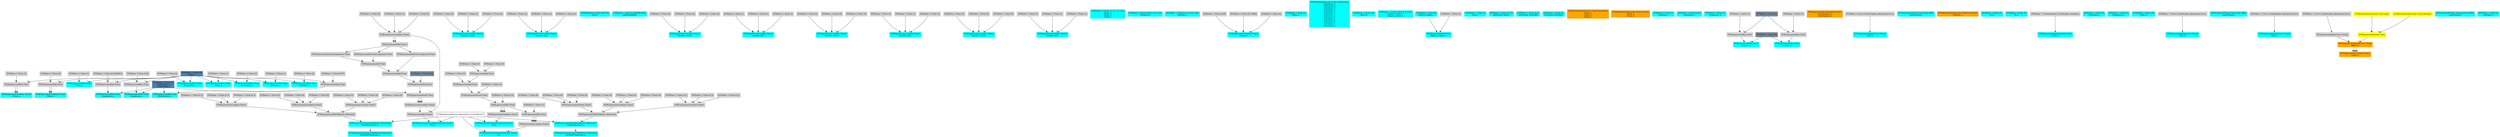 digraph G {
node0 [shape="box" color="cyan" style="filled" label="VFXExpressionCombine Float2
Count_a"]
node1 [shape="box" color="lightgray" style="filled" label="VFXExpressionMax Float"]
node2 [shape="box" color="lightgray" style="filled" label="VFXValue`1 Float (1)"]
node3 [shape="box" color="steelblue" style="filled" label="VFXValue`1 Float (0)
radius_c"]
node4 [shape="box" color="cyan" style="filled" label="VFXExpressionCombine Float2
Delay_a"]
node5 [shape="box" color="lightgray" style="filled" label="VFXExpressionMax Float"]
node6 [shape="box" color="lightgray" style="filled" label="VFXValue`1 Float (0)"]
node7 [shape="box" color="cyan" style="filled" label="VFXExpressionCombine Float3
bounds_center"]
node8 [shape="box" color="lightgray" style="filled" label="VFXValue`1 Float (0)"]
node9 [shape="box" color="lightgray" style="filled" label="VFXValue`1 Float (1)"]
node10 [shape="box" color="lightgray" style="filled" label="VFXValue`1 Float (0)"]
node11 [shape="box" color="cyan" style="filled" label="VFXExpressionCombine Float3
bounds_size"]
node12 [shape="box" color="lightgray" style="filled" label="VFXValue`1 Float (2)"]
node13 [shape="box" color="lightgray" style="filled" label="VFXValue`1 Float (3)"]
node14 [shape="box" color="lightgray" style="filled" label="VFXValue`1 Float (2)"]
node15 [shape="box" color="cyan" style="filled" label="VFXMeshValue Mesh (48770)
mesh"]
node16 [shape="box" color="cyan" style="filled" label="VFXValue`1 Uint32 (4294967295)
subMeshMask"]
node17 [shape="box" color="cyan" style="filled" label="VFXExpressionCombine Float3
bounds_center"]
node18 [shape="box" color="lightgray" style="filled" label="VFXValue`1 Float (0)"]
node19 [shape="box" color="lightgray" style="filled" label="VFXValue`1 Float (0)"]
node20 [shape="box" color="lightgray" style="filled" label="VFXValue`1 Float (0)"]
node21 [shape="box" color="cyan" style="filled" label="VFXExpressionCombine Float3
bounds_size"]
node22 [shape="box" color="lightgray" style="filled" label="VFXValue`1 Float (1)"]
node23 [shape="box" color="lightgray" style="filled" label="VFXValue`1 Float (1)"]
node24 [shape="box" color="lightgray" style="filled" label="VFXValue`1 Float (1)"]
node25 [shape="box" color="cyan" style="filled" label="VFXExpressionCombine Float3
bounds_center"]
node26 [shape="box" color="lightgray" style="filled" label="VFXValue`1 Float (0)"]
node27 [shape="box" color="lightgray" style="filled" label="VFXValue`1 Float (0)"]
node28 [shape="box" color="lightgray" style="filled" label="VFXValue`1 Float (0)"]
node29 [shape="box" color="cyan" style="filled" label="VFXExpressionCombine Float3
bounds_size"]
node30 [shape="box" color="lightgray" style="filled" label="VFXValue`1 Float (1)"]
node31 [shape="box" color="lightgray" style="filled" label="VFXValue`1 Float (1)"]
node32 [shape="box" color="lightgray" style="filled" label="VFXValue`1 Float (1)"]
node33 [shape="box" color="cyan" style="filled" label="VFXExpressionCombine Float3
bounds_center"]
node34 [shape="box" color="lightgray" style="filled" label="VFXValue`1 Float (0)"]
node35 [shape="box" color="lightgray" style="filled" label="VFXValue`1 Float (0)"]
node36 [shape="box" color="lightgray" style="filled" label="VFXValue`1 Float (0)"]
node37 [shape="box" color="cyan" style="filled" label="VFXExpressionCombine Float3
bounds_size"]
node38 [shape="box" color="lightgray" style="filled" label="VFXValue`1 Float (1)"]
node39 [shape="box" color="lightgray" style="filled" label="VFXValue`1 Float (1)"]
node40 [shape="box" color="lightgray" style="filled" label="VFXValue`1 Float (1)"]
node41 [shape="box" color="cyan" style="filled" label="VFXValue`1 Float3 ((1.0, 1.0, 1.0))
Scale_a
Scale_a
Scale_c"]
node42 [shape="box" color="cyan" style="filled" label="VFXValue`1 Float3 ((0.0, 0.0, 0.0))
Position_b"]
node43 [shape="box" color="cyan" style="filled" label="VFXValue`1 Float3 ((1.0, 0.0, 0.0))
Velocity_c"]
node44 [shape="box" color="cyan" style="filled" label="VFXExpressionCombine Float3
Color_d"]
node45 [shape="box" color="lightgray" style="filled" label="VFXValue`1 Float (128)"]
node46 [shape="box" color="lightgray" style="filled" label="VFXValue`1 Float (61.5898)"]
node47 [shape="box" color="lightgray" style="filled" label="VFXValue`1 Float (0)"]
node48 [shape="box" color="cyan" style="filled" label="VFXValue`1 Float (1)
Rate_a"]
node49 [shape="box" color="cyan" style="filled" label="VFXBuiltInExpression Float (DeltaTime)
deltaTime_a
deltaTime_b
deltaTime_d
deltaTime_a
deltaTime_b
deltaTime_c
deltaTime_a
deltaTime_b
deltaTime_c
deltaTime_d
deltaTime_e
deltaTime_a"]
node50 [shape="box" color="cyan" style="filled" label="VFXValue`1 Float (25)
Rate_b"]
node51 [shape="box" color="cyan" style="filled" label="VFXValue`1 Float3 ((0.0, 0.0, 0.0))
Sphere_center_c
Sphere_center_c"]
node52 [shape="box" color="cyan" style="filled" label="VFXValue`1 Float (0)
Sphere_radius_c"]
node53 [shape="box" color="steelblue" style="filled" label="VFXValue`1 Float (1)
colliderSign_c
colliderSign_c"]
node54 [shape="box" color="cyan" style="filled" label="VFXExpressionTransformDirection Float3
Up_b"]
node55 [shape="box" label="VFXBuiltInExpression Matrix4x4 (LocalToWorld)"]
node56 [shape="box" color="lightgray" style="filled" label="VFXExpressionMul Float3"]
node57 [shape="box" color="lightgray" style="filled" label="VFXExpressionCombine Float3"]
node58 [shape="box" color="lightgray" style="filled" label="VFXValue`1 Float (0)"]
node59 [shape="box" color="lightgray" style="filled" label="VFXValue`1 Float (1)"]
node60 [shape="box" color="lightgray" style="filled" label="VFXValue`1 Float (0)"]
node61 [shape="box" color="lightgray" style="filled" label="VFXExpressionCombine Float3"]
node62 [shape="box" color="lightgray" style="filled" label="VFXExpressionDivide Float"]
node63 [shape="box" color="lightgray" style="filled" label="VFXExpressionPow Float"]
node64 [shape="box" color="lightgray" style="filled" label="VFXExpressionAdd Float"]
node65 [shape="box" color="lightgray" style="filled" label="VFXExpressionAdd Float"]
node66 [shape="box" color="lightgray" style="filled" label="VFXExpressionExtractComponent Float"]
node67 [shape="box" color="lightgray" style="filled" label="VFXExpressionMul Float3"]
node68 [shape="box" color="lightgray" style="filled" label="VFXExpressionExtractComponent Float"]
node69 [shape="box" color="lightgray" style="filled" label="VFXExpressionExtractComponent Float"]
node70 [shape="box" color="lightslategray" style="filled" label="VFXValue`1 Float (0.5)"]
node71 [shape="box" color="cyan" style="filled" label="VFXValue`1 Float (1)
Size_c"]
node72 [shape="box" color="cyan" style="filled" label="VFXValue`1 Float (0.75)
Distortion_Speed"]
node73 [shape="box" color="cyan" style="filled" label="VFXValue`1 Float (0.2)
Distortion_Strength"]
node74 [shape="box" color="cyan" style="filled" label="VFXValue`1 Float (5)
Emission_Strength"]
node75 [shape="box" color="orange" style="filled" label="VFXAttributeExpression Float3 (position)
Value_a
Value_a
Value_a"]
node76 [shape="box" color="orange" style="filled" label="VFXAttributeExpression Float3 (color)
Value_b
Value_b"]
node77 [shape="box" color="cyan" style="filled" label="VFXValue`1 Float (5)
Lifetime_c"]
node78 [shape="box" color="cyan" style="filled" label="VFXExpressionInverseTRSMatrix Matrix4x4
InvFieldTransform_a"]
node79 [shape="box" color="cyan" style="filled" label="VFXExpressionTransformMatrix Matrix4x4
FieldTransform_a"]
node80 [shape="box" color="lightgray" style="filled" label="VFXExpressionTRSToMatrix Matrix4x4"]
node81 [shape="box" color="lightgray" style="filled" label="VFXExpressionCombine Float3"]
node82 [shape="box" color="lightgray" style="filled" label="VFXValue`1 Float (0)"]
node83 [shape="box" color="lightgray" style="filled" label="VFXValue`1 Float (0)"]
node84 [shape="box" color="lightgray" style="filled" label="VFXValue`1 Float (0)"]
node85 [shape="box" color="lightgray" style="filled" label="VFXExpressionCombine Float3"]
node86 [shape="box" color="lightgray" style="filled" label="VFXValue`1 Float (0)"]
node87 [shape="box" color="lightgray" style="filled" label="VFXValue`1 Float (0)"]
node88 [shape="box" color="lightgray" style="filled" label="VFXValue`1 Float (0)"]
node89 [shape="box" color="lightgray" style="filled" label="VFXExpressionCombine Float3"]
node90 [shape="box" color="lightgray" style="filled" label="VFXValue`1 Float (0.3)"]
node91 [shape="box" color="lightgray" style="filled" label="VFXValue`1 Float (0.3)"]
node92 [shape="box" color="lightgray" style="filled" label="VFXValue`1 Float (0.3)"]
node93 [shape="box" color="cyan" style="filled" label="VFXValue`1 Float (0.05)
Intensity_a"]
node94 [shape="box" color="cyan" style="filled" label="VFXExpressionMax Float
Drag_a"]
node95 [shape="box" color="lightgray" style="filled" label="VFXValue`1 Float (1)"]
node96 [shape="box" color="cyan" style="filled" label="VFXValue`1 Float (1)
frequency_a"]
node97 [shape="box" color="cyan" style="filled" label="VFXExpressionMin Int32
octaves_a"]
node98 [shape="box" color="lightgray" style="filled" label="VFXExpressionMax Int32"]
node99 [shape="box" color="lightgray" style="filled" label="VFXValue`1 Int32 (1)"]
node100 [shape="box" color="lightslategray" style="filled" label="VFXValue`1 Int32 (1)"]
node101 [shape="box" color="lightslategray" style="filled" label="VFXValue`1 Int32 (8)"]
node102 [shape="box" color="cyan" style="filled" label="VFXExpressionMin Float
roughness_a"]
node103 [shape="box" color="lightgray" style="filled" label="VFXExpressionMax Float"]
node104 [shape="box" color="lightgray" style="filled" label="VFXValue`1 Float (0.8)"]
node105 [shape="box" color="cyan" style="filled" label="VFXExpressionMax Float
lacunarity_a"]
node106 [shape="box" color="lightgray" style="filled" label="VFXValue`1 Float (2)"]
node107 [shape="box" color="orange" style="filled" label="VFXExpressionStripTangent Float3
stripTangent_a
stripTangent_a"]
node108 [shape="box" color="cyan" style="filled" label="VFXExpressionBakeCurve Float4
Size_b"]
node109 [shape="box" color="lightgray" style="filled" label="VFXValue`1 Curve (UnityEngine.AnimationCurve)"]
node110 [shape="box" color="cyan" style="filled" label="VFXTexture2DValue Texture2D (906)
mainTexture"]
node111 [shape="box" color="cyan" style="filled" label="VFXExpressionTransformVector Float3
A_b"]
node112 [shape="box" color="lightgray" style="filled" label="VFXExpressionCombine Float3"]
node113 [shape="box" color="lightgray" style="filled" label="VFXExpressionMul Float"]
node114 [shape="box" color="lightgray" style="filled" label="VFXExpressionMul Float"]
node115 [shape="box" color="lightgray" style="filled" label="VFXValue`1 Float (0.5)"]
node116 [shape="box" color="lightgray" style="filled" label="VFXExpressionDivide Float"]
node117 [shape="box" color="lightgray" style="filled" label="VFXExpressionAdd Float"]
node118 [shape="box" color="lightgray" style="filled" label="VFXExpressionAdd Float"]
node119 [shape="box" color="lightgray" style="filled" label="VFXValue`1 Float (0)"]
node120 [shape="box" color="lightgray" style="filled" label="VFXValue`1 Float (0)"]
node121 [shape="box" color="lightgray" style="filled" label="VFXValue`1 Float (0)"]
node122 [shape="box" color="lightgray" style="filled" label="VFXValue`1 Float (3)"]
node123 [shape="box" color="lightgray" style="filled" label="VFXValue`1 Float (-1)"]
node124 [shape="box" color="cyan" style="filled" label="VFXExpressionTransformVector Float3
B_b"]
node125 [shape="box" color="lightgray" style="filled" label="VFXExpressionCombine Float3"]
node126 [shape="box" color="orange" style="filled" label="VFXAttributeExpression Float3 (velocity)
Velocity_c"]
node127 [shape="box" color="cyan" style="filled" label="VFXValue`1 Float (2)
A_d"]
node128 [shape="box" color="cyan" style="filled" label="VFXValue`1 Float (5)
B_d"]
node129 [shape="box" color="cyan" style="filled" label="VFXExpressionBakeGradient Float
Color_e"]
node130 [shape="box" color="lightgray" style="filled" label="VFXValue`1 ColorGradient (UnityEngine.Gradient)"]
node131 [shape="box" color="cyan" style="filled" label="VFXExpressionInverseTRSMatrix Matrix4x4
InvFieldTransform_a"]
node132 [shape="box" color="cyan" style="filled" label="VFXExpressionTransformMatrix Matrix4x4
FieldTransform_a"]
node133 [shape="box" color="lightgray" style="filled" label="VFXExpressionTRSToMatrix Matrix4x4"]
node134 [shape="box" color="lightgray" style="filled" label="VFXExpressionCombine Float3"]
node135 [shape="box" color="lightgray" style="filled" label="VFXValue`1 Float (0)"]
node136 [shape="box" color="lightgray" style="filled" label="VFXValue`1 Float (0)"]
node137 [shape="box" color="lightgray" style="filled" label="VFXValue`1 Float (0)"]
node138 [shape="box" color="lightgray" style="filled" label="VFXExpressionCombine Float3"]
node139 [shape="box" color="lightgray" style="filled" label="VFXValue`1 Float (0)"]
node140 [shape="box" color="lightgray" style="filled" label="VFXValue`1 Float (0)"]
node141 [shape="box" color="lightgray" style="filled" label="VFXValue`1 Float (0)"]
node142 [shape="box" color="lightgray" style="filled" label="VFXExpressionCombine Float3"]
node143 [shape="box" color="lightgray" style="filled" label="VFXValue`1 Float (0.3)"]
node144 [shape="box" color="lightgray" style="filled" label="VFXValue`1 Float (0.3)"]
node145 [shape="box" color="lightgray" style="filled" label="VFXValue`1 Float (0.3)"]
node146 [shape="box" color="cyan" style="filled" label="VFXValue`1 Float (5)
Intensity_a"]
node147 [shape="box" color="cyan" style="filled" label="VFXExpressionMax Float
Drag_a"]
node148 [shape="box" color="lightgray" style="filled" label="VFXValue`1 Float (1)"]
node149 [shape="box" color="cyan" style="filled" label="VFXValue`1 Float (1)
frequency_a"]
node150 [shape="box" color="cyan" style="filled" label="VFXExpressionMin Int32
octaves_a"]
node151 [shape="box" color="lightgray" style="filled" label="VFXExpressionMax Int32"]
node152 [shape="box" color="lightgray" style="filled" label="VFXValue`1 Int32 (3)"]
node153 [shape="box" color="cyan" style="filled" label="VFXExpressionMin Float
roughness_a"]
node154 [shape="box" color="lightgray" style="filled" label="VFXExpressionMax Float"]
node155 [shape="box" color="lightgray" style="filled" label="VFXValue`1 Float (0.8348661)"]
node156 [shape="box" color="cyan" style="filled" label="VFXExpressionMax Float
lacunarity_a"]
node157 [shape="box" color="lightgray" style="filled" label="VFXValue`1 Float (2)"]
node158 [shape="box" color="cyan" style="filled" label="VFXValue`1 Float (30)
Rate_b"]
node159 [shape="box" color="cyan" style="filled" label="VFXExpressionMul Float
Sphere_radius_c"]
node160 [shape="box" color="lightgray" style="filled" label="VFXValue`1 Float (3)"]
node161 [shape="box" color="cyan" style="filled" label="VFXExpressionMax Float
Bounce_c"]
node162 [shape="box" color="lightgray" style="filled" label="VFXValue`1 Float (1)"]
node163 [shape="box" color="cyan" style="filled" label="VFXExpressionMax Float
Friction_c"]
node164 [shape="box" color="lightgray" style="filled" label="VFXValue`1 Float (0)"]
node165 [shape="box" color="cyan" style="filled" label="VFXExpressionMin Float
LifetimeLoss_c"]
node166 [shape="box" color="lightgray" style="filled" label="VFXExpressionMax Float"]
node167 [shape="box" color="lightgray" style="filled" label="VFXValue`1 Float (0.97)"]
node168 [shape="box" color="cyan" style="filled" label="VFXExpressionBakeCurve Float4
Size_b"]
node169 [shape="box" color="lightgray" style="filled" label="VFXValue`1 Curve (UnityEngine.AnimationCurve)"]
node170 [shape="box" color="cyan" style="filled" label="VFXTexture2DValue Texture2D (906)
mainTexture"]
node171 [shape="box" color="cyan" style="filled" label="VFXExpressionBakeCurve Float4
Size_b"]
node172 [shape="box" color="lightgray" style="filled" label="VFXValue`1 Curve (UnityEngine.AnimationCurve)"]
node173 [shape="box" color="orange" style="filled" label="VFXExpressionSampleCurve Float
Alpha_d"]
node174 [shape="box" color="lightgray" style="filled" label="VFXExpressionBakeCurve Float4"]
node175 [shape="box" color="lightgray" style="filled" label="VFXValue`1 Curve (UnityEngine.AnimationCurve)"]
node176 [shape="box" color="yellow" style="filled" label="VFXExpressionDivide Float"]
node177 [shape="box" color="yellow" style="filled" label="VFXAttributeExpression Float (age)"]
node178 [shape="box" color="yellow" style="filled" label="VFXAttributeExpression Float (lifetime)"]
node179 [shape="box" color="orange" style="filled" label="VFXExpressionCombine Float3
Color_e"]
node180 [shape="box" color="cyan" style="filled" label="VFXTexture2DValue Texture2D (21960)
mainTexture"]
node181 [shape="box" color="cyan" style="filled" label="VFXValue`1 Float (2)
Lifetime_c"]
node1 -> node0 [headlabel="0"]
node1 -> node0 [headlabel="1"]
node2 -> node1 [headlabel="0"]
node3 -> node1 [headlabel="1"]
node5 -> node4 [headlabel="0"]
node5 -> node4 [headlabel="1"]
node6 -> node5 [headlabel="0"]
node3 -> node5 [headlabel="1"]
node8 -> node7 [headlabel="0"]
node9 -> node7 [headlabel="1"]
node10 -> node7 [headlabel="2"]
node12 -> node11 [headlabel="0"]
node13 -> node11 [headlabel="1"]
node14 -> node11 [headlabel="2"]
node18 -> node17 [headlabel="0"]
node19 -> node17 [headlabel="1"]
node20 -> node17 [headlabel="2"]
node22 -> node21 [headlabel="0"]
node23 -> node21 [headlabel="1"]
node24 -> node21 [headlabel="2"]
node26 -> node25 [headlabel="0"]
node27 -> node25 [headlabel="1"]
node28 -> node25 [headlabel="2"]
node30 -> node29 [headlabel="0"]
node31 -> node29 [headlabel="1"]
node32 -> node29 [headlabel="2"]
node34 -> node33 [headlabel="0"]
node35 -> node33 [headlabel="1"]
node36 -> node33 [headlabel="2"]
node38 -> node37 [headlabel="0"]
node39 -> node37 [headlabel="1"]
node40 -> node37 [headlabel="2"]
node45 -> node44 [headlabel="0"]
node46 -> node44 [headlabel="1"]
node47 -> node44 [headlabel="2"]
node55 -> node54 [headlabel="0"]
node56 -> node54 [headlabel="1"]
node57 -> node56 [headlabel="0"]
node61 -> node56 [headlabel="1"]
node58 -> node57 [headlabel="0"]
node59 -> node57 [headlabel="1"]
node60 -> node57 [headlabel="2"]
node62 -> node61 [headlabel="0"]
node62 -> node61 [headlabel="1"]
node62 -> node61 [headlabel="2"]
node53 -> node62 [headlabel="0"]
node63 -> node62 [headlabel="1"]
node64 -> node63 [headlabel="0"]
node70 -> node63 [headlabel="1"]
node65 -> node64 [headlabel="0"]
node69 -> node64 [headlabel="1"]
node66 -> node65 [headlabel="0"]
node68 -> node65 [headlabel="1"]
node67 -> node66 
node57 -> node67 [headlabel="0"]
node57 -> node67 [headlabel="1"]
node67 -> node68 
node67 -> node69 
node79 -> node78 
node55 -> node79 [headlabel="0"]
node80 -> node79 [headlabel="1"]
node81 -> node80 [headlabel="0"]
node85 -> node80 [headlabel="1"]
node89 -> node80 [headlabel="2"]
node82 -> node81 [headlabel="0"]
node83 -> node81 [headlabel="1"]
node84 -> node81 [headlabel="2"]
node86 -> node85 [headlabel="0"]
node87 -> node85 [headlabel="1"]
node88 -> node85 [headlabel="2"]
node90 -> node89 [headlabel="0"]
node91 -> node89 [headlabel="1"]
node92 -> node89 [headlabel="2"]
node95 -> node94 [headlabel="0"]
node3 -> node94 [headlabel="1"]
node98 -> node97 [headlabel="0"]
node101 -> node97 [headlabel="1"]
node99 -> node98 [headlabel="0"]
node100 -> node98 [headlabel="1"]
node103 -> node102 [headlabel="0"]
node53 -> node102 [headlabel="1"]
node104 -> node103 [headlabel="0"]
node3 -> node103 [headlabel="1"]
node106 -> node105 [headlabel="0"]
node3 -> node105 [headlabel="1"]
node109 -> node108 
node55 -> node111 [headlabel="0"]
node112 -> node111 [headlabel="1"]
node113 -> node112 [headlabel="0"]
node113 -> node112 [headlabel="1"]
node113 -> node112 [headlabel="2"]
node114 -> node113 [headlabel="0"]
node123 -> node113 [headlabel="1"]
node115 -> node114 [headlabel="0"]
node116 -> node114 [headlabel="1"]
node117 -> node116 [headlabel="0"]
node122 -> node116 [headlabel="1"]
node118 -> node117 [headlabel="0"]
node121 -> node117 [headlabel="1"]
node119 -> node118 [headlabel="0"]
node120 -> node118 [headlabel="1"]
node55 -> node124 [headlabel="0"]
node125 -> node124 [headlabel="1"]
node114 -> node125 [headlabel="0"]
node114 -> node125 [headlabel="1"]
node114 -> node125 [headlabel="2"]
node130 -> node129 
node132 -> node131 
node55 -> node132 [headlabel="0"]
node133 -> node132 [headlabel="1"]
node134 -> node133 [headlabel="0"]
node138 -> node133 [headlabel="1"]
node142 -> node133 [headlabel="2"]
node135 -> node134 [headlabel="0"]
node136 -> node134 [headlabel="1"]
node137 -> node134 [headlabel="2"]
node139 -> node138 [headlabel="0"]
node140 -> node138 [headlabel="1"]
node141 -> node138 [headlabel="2"]
node143 -> node142 [headlabel="0"]
node144 -> node142 [headlabel="1"]
node145 -> node142 [headlabel="2"]
node148 -> node147 [headlabel="0"]
node3 -> node147 [headlabel="1"]
node151 -> node150 [headlabel="0"]
node101 -> node150 [headlabel="1"]
node152 -> node151 [headlabel="0"]
node100 -> node151 [headlabel="1"]
node154 -> node153 [headlabel="0"]
node53 -> node153 [headlabel="1"]
node155 -> node154 [headlabel="0"]
node3 -> node154 [headlabel="1"]
node157 -> node156 [headlabel="0"]
node3 -> node156 [headlabel="1"]
node52 -> node159 [headlabel="0"]
node160 -> node159 [headlabel="1"]
node162 -> node161 [headlabel="0"]
node3 -> node161 [headlabel="1"]
node164 -> node163 [headlabel="0"]
node3 -> node163 [headlabel="1"]
node166 -> node165 [headlabel="0"]
node53 -> node165 [headlabel="1"]
node167 -> node166 [headlabel="0"]
node3 -> node166 [headlabel="1"]
node169 -> node168 
node172 -> node171 
node174 -> node173 [headlabel="0"]
node176 -> node173 [headlabel="1"]
node175 -> node174 
node177 -> node176 [headlabel="0"]
node178 -> node176 [headlabel="1"]
node173 -> node179 [headlabel="0"]
node173 -> node179 [headlabel="1"]
node173 -> node179 [headlabel="2"]
}
